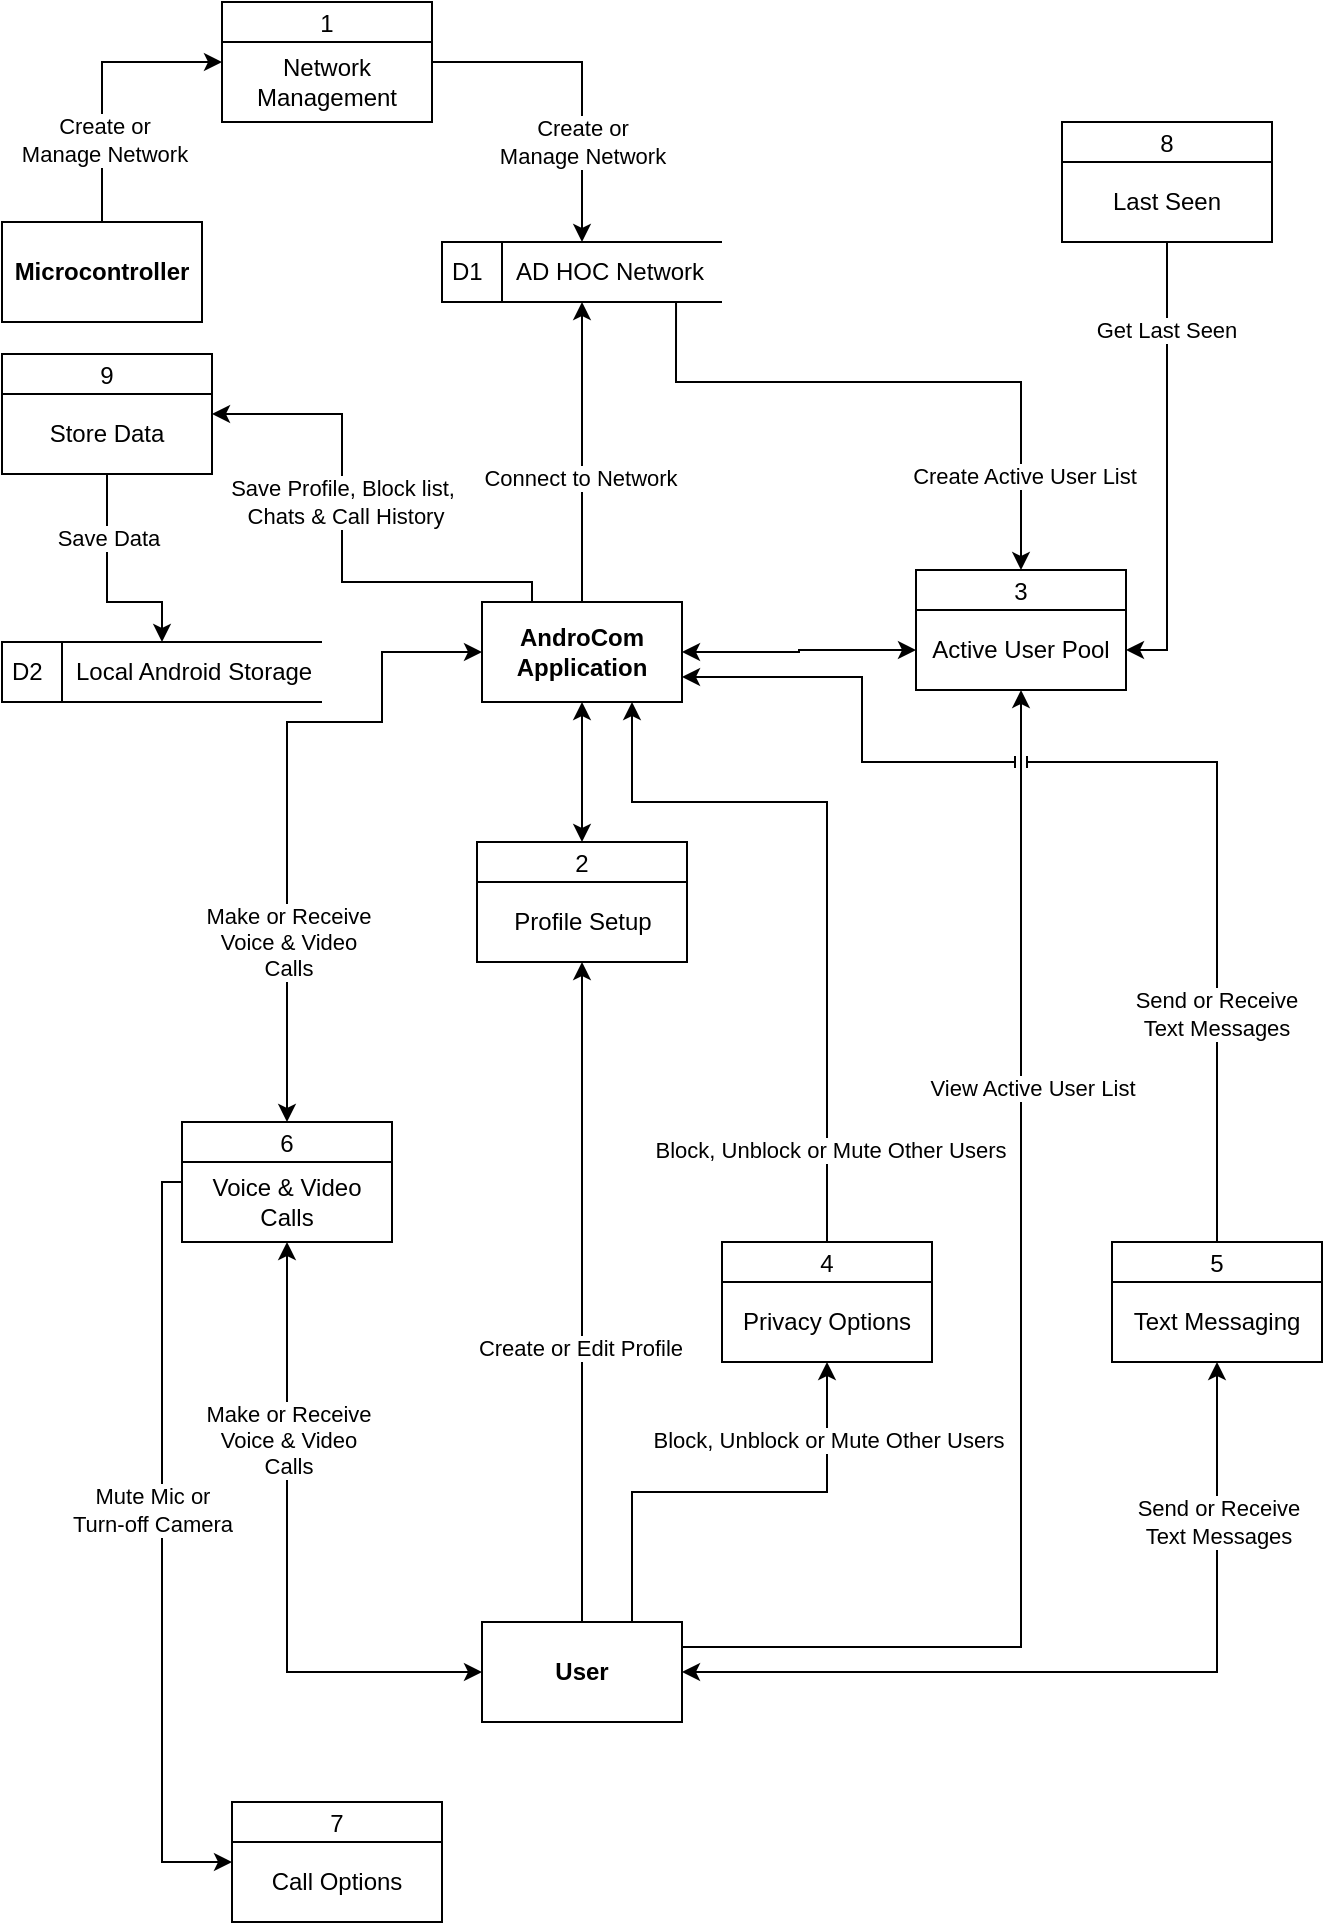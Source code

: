 <mxfile version="22.0.8" type="device">
  <diagram name="Page-1" id="Umyq1f_er-EB1pPoDHaO">
    <mxGraphModel dx="765" dy="1516" grid="1" gridSize="10" guides="1" tooltips="1" connect="1" arrows="1" fold="1" page="1" pageScale="1" pageWidth="850" pageHeight="1100" math="0" shadow="0">
      <root>
        <mxCell id="0" />
        <mxCell id="1" parent="0" />
        <mxCell id="Icv-aGipXtUuHoMX8zvs-42" style="edgeStyle=orthogonalEdgeStyle;rounded=0;orthogonalLoop=1;jettySize=auto;html=1;exitX=0.5;exitY=0;exitDx=0;exitDy=0;entryX=0;entryY=0.25;entryDx=0;entryDy=0;" parent="1" source="Icv-aGipXtUuHoMX8zvs-1" target="Icv-aGipXtUuHoMX8zvs-41" edge="1">
          <mxGeometry relative="1" as="geometry" />
        </mxCell>
        <mxCell id="Icv-aGipXtUuHoMX8zvs-44" value="Create or &lt;br&gt;Manage Network&lt;br&gt;" style="edgeLabel;html=1;align=center;verticalAlign=middle;resizable=0;points=[];" parent="Icv-aGipXtUuHoMX8zvs-42" vertex="1" connectable="0">
          <mxGeometry x="-0.414" y="-1" relative="1" as="geometry">
            <mxPoint as="offset" />
          </mxGeometry>
        </mxCell>
        <mxCell id="Icv-aGipXtUuHoMX8zvs-1" value="&lt;b&gt;Microcontroller&lt;/b&gt;" style="html=1;dashed=0;whiteSpace=wrap;" parent="1" vertex="1">
          <mxGeometry x="40" y="80" width="100" height="50" as="geometry" />
        </mxCell>
        <mxCell id="Icv-aGipXtUuHoMX8zvs-2" value="D1&amp;nbsp; &amp;nbsp; &amp;nbsp;AD HOC Network" style="html=1;dashed=0;whiteSpace=wrap;shape=mxgraph.dfd.dataStoreID;align=left;spacingLeft=3;points=[[0,0],[0.5,0],[1,0],[0,0.5],[1,0.5],[0,1],[0.5,1],[1,1]];" parent="1" vertex="1">
          <mxGeometry x="260" y="90" width="140" height="30" as="geometry" />
        </mxCell>
        <mxCell id="Icv-aGipXtUuHoMX8zvs-11" style="edgeStyle=orthogonalEdgeStyle;rounded=0;orthogonalLoop=1;jettySize=auto;html=1;exitX=0.5;exitY=0;exitDx=0;exitDy=0;entryX=0.5;entryY=1;entryDx=0;entryDy=0;" parent="1" source="Icv-aGipXtUuHoMX8zvs-5" target="Icv-aGipXtUuHoMX8zvs-10" edge="1">
          <mxGeometry relative="1" as="geometry" />
        </mxCell>
        <mxCell id="Icv-aGipXtUuHoMX8zvs-15" value="Create or Edit Profile" style="edgeLabel;html=1;align=center;verticalAlign=middle;resizable=0;points=[];" parent="Icv-aGipXtUuHoMX8zvs-11" vertex="1" connectable="0">
          <mxGeometry x="-0.167" y="1" relative="1" as="geometry">
            <mxPoint as="offset" />
          </mxGeometry>
        </mxCell>
        <mxCell id="Icv-aGipXtUuHoMX8zvs-31" style="edgeStyle=orthogonalEdgeStyle;rounded=0;orthogonalLoop=1;jettySize=auto;html=1;exitX=0.75;exitY=0;exitDx=0;exitDy=0;entryX=0.5;entryY=1;entryDx=0;entryDy=0;" parent="1" source="Icv-aGipXtUuHoMX8zvs-5" target="Icv-aGipXtUuHoMX8zvs-30" edge="1">
          <mxGeometry relative="1" as="geometry" />
        </mxCell>
        <mxCell id="Icv-aGipXtUuHoMX8zvs-32" value="Block, Unblock or Mute Other Users" style="edgeLabel;html=1;align=center;verticalAlign=middle;resizable=0;points=[];" parent="Icv-aGipXtUuHoMX8zvs-31" vertex="1" connectable="0">
          <mxGeometry x="0.579" y="-3" relative="1" as="geometry">
            <mxPoint x="-3" y="-9" as="offset" />
          </mxGeometry>
        </mxCell>
        <mxCell id="Icv-aGipXtUuHoMX8zvs-46" style="edgeStyle=orthogonalEdgeStyle;rounded=0;orthogonalLoop=1;jettySize=auto;html=1;exitX=1;exitY=0.5;exitDx=0;exitDy=0;entryX=0.5;entryY=1;entryDx=0;entryDy=0;startArrow=classic;startFill=1;" parent="1" source="Icv-aGipXtUuHoMX8zvs-5" target="Icv-aGipXtUuHoMX8zvs-39" edge="1">
          <mxGeometry relative="1" as="geometry" />
        </mxCell>
        <mxCell id="Icv-aGipXtUuHoMX8zvs-53" style="edgeStyle=orthogonalEdgeStyle;rounded=0;orthogonalLoop=1;jettySize=auto;html=1;exitX=0;exitY=0.5;exitDx=0;exitDy=0;entryX=0.5;entryY=1;entryDx=0;entryDy=0;startArrow=classic;startFill=1;" parent="1" source="Icv-aGipXtUuHoMX8zvs-5" target="Icv-aGipXtUuHoMX8zvs-51" edge="1">
          <mxGeometry relative="1" as="geometry" />
        </mxCell>
        <mxCell id="Icv-aGipXtUuHoMX8zvs-54" value="Make or Receive&lt;br&gt;Voice &amp;amp; Video&lt;br&gt;Calls" style="edgeLabel;html=1;align=center;verticalAlign=middle;resizable=0;points=[];" parent="Icv-aGipXtUuHoMX8zvs-53" vertex="1" connectable="0">
          <mxGeometry x="0.369" relative="1" as="geometry">
            <mxPoint as="offset" />
          </mxGeometry>
        </mxCell>
        <mxCell id="Icv-aGipXtUuHoMX8zvs-5" value="&lt;b&gt;User&lt;/b&gt;" style="html=1;dashed=0;whiteSpace=wrap;" parent="1" vertex="1">
          <mxGeometry x="280" y="780" width="100" height="50" as="geometry" />
        </mxCell>
        <mxCell id="Icv-aGipXtUuHoMX8zvs-7" style="edgeStyle=orthogonalEdgeStyle;rounded=0;orthogonalLoop=1;jettySize=auto;html=1;exitX=0.5;exitY=0;exitDx=0;exitDy=0;entryX=0.5;entryY=1;entryDx=0;entryDy=0;" parent="1" source="Icv-aGipXtUuHoMX8zvs-6" target="Icv-aGipXtUuHoMX8zvs-2" edge="1">
          <mxGeometry relative="1" as="geometry" />
        </mxCell>
        <mxCell id="Icv-aGipXtUuHoMX8zvs-8" value="Connect to Network" style="edgeLabel;html=1;align=center;verticalAlign=middle;resizable=0;points=[];" parent="Icv-aGipXtUuHoMX8zvs-7" vertex="1" connectable="0">
          <mxGeometry x="-0.173" y="1" relative="1" as="geometry">
            <mxPoint as="offset" />
          </mxGeometry>
        </mxCell>
        <mxCell id="Icv-aGipXtUuHoMX8zvs-33" style="edgeStyle=orthogonalEdgeStyle;rounded=0;orthogonalLoop=1;jettySize=auto;html=1;exitX=0.5;exitY=0;exitDx=0;exitDy=0;entryX=0.75;entryY=1;entryDx=0;entryDy=0;" parent="1" source="Icv-aGipXtUuHoMX8zvs-29" target="Icv-aGipXtUuHoMX8zvs-6" edge="1">
          <mxGeometry relative="1" as="geometry">
            <Array as="points">
              <mxPoint x="453" y="370" />
              <mxPoint x="355" y="370" />
            </Array>
          </mxGeometry>
        </mxCell>
        <mxCell id="it1YCi2qY0zrmNpoDYlU-3" style="edgeStyle=orthogonalEdgeStyle;rounded=0;orthogonalLoop=1;jettySize=auto;html=1;exitX=0.25;exitY=0;exitDx=0;exitDy=0;entryX=1;entryY=0.25;entryDx=0;entryDy=0;" edge="1" parent="1" source="Icv-aGipXtUuHoMX8zvs-6" target="it1YCi2qY0zrmNpoDYlU-2">
          <mxGeometry relative="1" as="geometry">
            <Array as="points">
              <mxPoint x="305" y="260" />
              <mxPoint x="210" y="260" />
              <mxPoint x="210" y="176" />
            </Array>
          </mxGeometry>
        </mxCell>
        <mxCell id="it1YCi2qY0zrmNpoDYlU-4" value="Save Profile, Block list,&lt;br&gt;&amp;nbsp;Chats &amp;amp; Call History" style="edgeLabel;html=1;align=center;verticalAlign=middle;resizable=0;points=[];" vertex="1" connectable="0" parent="it1YCi2qY0zrmNpoDYlU-3">
          <mxGeometry x="0.039" relative="1" as="geometry">
            <mxPoint y="-13" as="offset" />
          </mxGeometry>
        </mxCell>
        <mxCell id="Icv-aGipXtUuHoMX8zvs-6" value="&lt;b&gt;AndroCom Application&lt;/b&gt;" style="html=1;dashed=0;whiteSpace=wrap;" parent="1" vertex="1">
          <mxGeometry x="280" y="270" width="100" height="50" as="geometry" />
        </mxCell>
        <mxCell id="Icv-aGipXtUuHoMX8zvs-12" style="edgeStyle=orthogonalEdgeStyle;rounded=0;orthogonalLoop=1;jettySize=auto;html=1;exitX=0.5;exitY=0;exitDx=0;exitDy=0;entryX=0.5;entryY=1;entryDx=0;entryDy=0;startArrow=classic;startFill=1;" parent="1" source="Icv-aGipXtUuHoMX8zvs-10" target="Icv-aGipXtUuHoMX8zvs-6" edge="1">
          <mxGeometry relative="1" as="geometry" />
        </mxCell>
        <mxCell id="Icv-aGipXtUuHoMX8zvs-10" value="2" style="swimlane;fontStyle=0;childLayout=stackLayout;horizontal=1;startSize=20;fillColor=#ffffff;horizontalStack=0;resizeParent=1;resizeParentMax=0;resizeLast=0;collapsible=0;marginBottom=0;swimlaneFillColor=#ffffff;" parent="1" vertex="1">
          <mxGeometry x="277.5" y="390" width="105" height="60" as="geometry" />
        </mxCell>
        <mxCell id="Icv-aGipXtUuHoMX8zvs-13" value="Profile Setup" style="text;html=1;strokeColor=none;fillColor=none;align=center;verticalAlign=middle;whiteSpace=wrap;rounded=0;" parent="Icv-aGipXtUuHoMX8zvs-10" vertex="1">
          <mxGeometry y="20" width="105" height="40" as="geometry" />
        </mxCell>
        <mxCell id="Icv-aGipXtUuHoMX8zvs-18" value="3" style="swimlane;fontStyle=0;childLayout=stackLayout;horizontal=1;startSize=20;fillColor=#ffffff;horizontalStack=0;resizeParent=1;resizeParentMax=0;resizeLast=0;collapsible=0;marginBottom=0;swimlaneFillColor=#ffffff;" parent="1" vertex="1">
          <mxGeometry x="497" y="254" width="105" height="60" as="geometry" />
        </mxCell>
        <mxCell id="Icv-aGipXtUuHoMX8zvs-19" value="Active User Pool" style="text;html=1;strokeColor=none;fillColor=none;align=center;verticalAlign=middle;whiteSpace=wrap;rounded=0;" parent="Icv-aGipXtUuHoMX8zvs-18" vertex="1">
          <mxGeometry y="20" width="105" height="40" as="geometry" />
        </mxCell>
        <mxCell id="Icv-aGipXtUuHoMX8zvs-20" style="edgeStyle=orthogonalEdgeStyle;rounded=0;orthogonalLoop=1;jettySize=auto;html=1;exitX=0.643;exitY=1;exitDx=0;exitDy=0;exitPerimeter=0;entryX=0.5;entryY=0;entryDx=0;entryDy=0;" parent="1" target="Icv-aGipXtUuHoMX8zvs-18" edge="1">
          <mxGeometry relative="1" as="geometry">
            <mxPoint x="377.02" y="120" as="sourcePoint" />
            <mxPoint x="542.5" y="255" as="targetPoint" />
            <Array as="points">
              <mxPoint x="377" y="160" />
              <mxPoint x="550" y="160" />
            </Array>
          </mxGeometry>
        </mxCell>
        <mxCell id="Icv-aGipXtUuHoMX8zvs-22" value="Create Active User List" style="edgeLabel;html=1;align=center;verticalAlign=middle;resizable=0;points=[];" parent="Icv-aGipXtUuHoMX8zvs-20" vertex="1" connectable="0">
          <mxGeometry x="0.692" y="1" relative="1" as="geometry">
            <mxPoint as="offset" />
          </mxGeometry>
        </mxCell>
        <mxCell id="Icv-aGipXtUuHoMX8zvs-24" style="edgeStyle=orthogonalEdgeStyle;rounded=0;orthogonalLoop=1;jettySize=auto;html=1;exitX=0;exitY=0.5;exitDx=0;exitDy=0;startArrow=classic;startFill=1;" parent="1" source="Icv-aGipXtUuHoMX8zvs-19" target="Icv-aGipXtUuHoMX8zvs-6" edge="1">
          <mxGeometry relative="1" as="geometry" />
        </mxCell>
        <mxCell id="Icv-aGipXtUuHoMX8zvs-26" style="edgeStyle=orthogonalEdgeStyle;rounded=0;orthogonalLoop=1;jettySize=auto;html=1;exitX=1;exitY=0.25;exitDx=0;exitDy=0;entryX=0.5;entryY=1;entryDx=0;entryDy=0;" parent="1" source="Icv-aGipXtUuHoMX8zvs-5" target="Icv-aGipXtUuHoMX8zvs-19" edge="1">
          <mxGeometry relative="1" as="geometry">
            <mxPoint x="550" y="350" as="targetPoint" />
            <Array as="points">
              <mxPoint x="550" y="792" />
            </Array>
          </mxGeometry>
        </mxCell>
        <mxCell id="Icv-aGipXtUuHoMX8zvs-27" value="View Active User List" style="edgeLabel;html=1;align=center;verticalAlign=middle;resizable=0;points=[];" parent="Icv-aGipXtUuHoMX8zvs-26" vertex="1" connectable="0">
          <mxGeometry x="0.391" y="-4" relative="1" as="geometry">
            <mxPoint x="1" y="1" as="offset" />
          </mxGeometry>
        </mxCell>
        <mxCell id="Icv-aGipXtUuHoMX8zvs-29" value="4" style="swimlane;fontStyle=0;childLayout=stackLayout;horizontal=1;startSize=20;fillColor=#ffffff;horizontalStack=0;resizeParent=1;resizeParentMax=0;resizeLast=0;collapsible=0;marginBottom=0;swimlaneFillColor=#ffffff;" parent="1" vertex="1">
          <mxGeometry x="400" y="590" width="105" height="60" as="geometry" />
        </mxCell>
        <mxCell id="Icv-aGipXtUuHoMX8zvs-30" value="Privacy Options" style="text;html=1;strokeColor=none;fillColor=none;align=center;verticalAlign=middle;whiteSpace=wrap;rounded=0;" parent="Icv-aGipXtUuHoMX8zvs-29" vertex="1">
          <mxGeometry y="20" width="105" height="40" as="geometry" />
        </mxCell>
        <mxCell id="Icv-aGipXtUuHoMX8zvs-34" value="Block, Unblock or Mute Other Users" style="edgeLabel;html=1;align=center;verticalAlign=middle;resizable=0;points=[];" parent="1" vertex="1" connectable="0">
          <mxGeometry x="453.541" y="543.553" as="geometry" />
        </mxCell>
        <mxCell id="Icv-aGipXtUuHoMX8zvs-35" value="D2&amp;nbsp; &amp;nbsp; &amp;nbsp;Local Android Storage" style="html=1;dashed=0;whiteSpace=wrap;shape=mxgraph.dfd.dataStoreID;align=left;spacingLeft=3;points=[[0,0],[0.5,0],[1,0],[0,0.5],[1,0.5],[0,1],[0.5,1],[1,1]];" parent="1" vertex="1">
          <mxGeometry x="40" y="290" width="160" height="30" as="geometry" />
        </mxCell>
        <mxCell id="Icv-aGipXtUuHoMX8zvs-47" style="edgeStyle=orthogonalEdgeStyle;rounded=0;orthogonalLoop=1;jettySize=auto;html=1;exitX=0.5;exitY=0;exitDx=0;exitDy=0;entryX=1;entryY=0.75;entryDx=0;entryDy=0;jumpStyle=line;startArrow=classic;startFill=1;" parent="1" target="Icv-aGipXtUuHoMX8zvs-6" edge="1">
          <mxGeometry relative="1" as="geometry">
            <mxPoint x="380" y="350.0" as="targetPoint" />
            <mxPoint x="647.5" y="632.5" as="sourcePoint" />
            <Array as="points">
              <mxPoint x="647" y="350" />
              <mxPoint x="470" y="350" />
              <mxPoint x="470" y="308" />
            </Array>
          </mxGeometry>
        </mxCell>
        <mxCell id="Icv-aGipXtUuHoMX8zvs-48" value="Send or Receive&lt;br&gt;Text Messages" style="edgeLabel;html=1;align=center;verticalAlign=middle;resizable=0;points=[];" parent="Icv-aGipXtUuHoMX8zvs-47" vertex="1" connectable="0">
          <mxGeometry x="-0.471" y="1" relative="1" as="geometry">
            <mxPoint as="offset" />
          </mxGeometry>
        </mxCell>
        <mxCell id="Icv-aGipXtUuHoMX8zvs-38" value="5" style="swimlane;fontStyle=0;childLayout=stackLayout;horizontal=1;startSize=20;fillColor=#ffffff;horizontalStack=0;resizeParent=1;resizeParentMax=0;resizeLast=0;collapsible=0;marginBottom=0;swimlaneFillColor=#ffffff;" parent="1" vertex="1">
          <mxGeometry x="595" y="590" width="105" height="60" as="geometry" />
        </mxCell>
        <mxCell id="Icv-aGipXtUuHoMX8zvs-39" value="Text Messaging" style="text;html=1;strokeColor=none;fillColor=none;align=center;verticalAlign=middle;whiteSpace=wrap;rounded=0;" parent="Icv-aGipXtUuHoMX8zvs-38" vertex="1">
          <mxGeometry y="20" width="105" height="40" as="geometry" />
        </mxCell>
        <mxCell id="Icv-aGipXtUuHoMX8zvs-40" value="1" style="swimlane;fontStyle=0;childLayout=stackLayout;horizontal=1;startSize=20;fillColor=#ffffff;horizontalStack=0;resizeParent=1;resizeParentMax=0;resizeLast=0;collapsible=0;marginBottom=0;swimlaneFillColor=#ffffff;" parent="1" vertex="1">
          <mxGeometry x="150" y="-30" width="105" height="60" as="geometry" />
        </mxCell>
        <mxCell id="Icv-aGipXtUuHoMX8zvs-41" value="Network Management" style="text;html=1;strokeColor=none;fillColor=none;align=center;verticalAlign=middle;whiteSpace=wrap;rounded=0;" parent="Icv-aGipXtUuHoMX8zvs-40" vertex="1">
          <mxGeometry y="20" width="105" height="40" as="geometry" />
        </mxCell>
        <mxCell id="Icv-aGipXtUuHoMX8zvs-43" style="edgeStyle=orthogonalEdgeStyle;rounded=0;orthogonalLoop=1;jettySize=auto;html=1;exitX=1;exitY=0.25;exitDx=0;exitDy=0;entryX=0.5;entryY=0;entryDx=0;entryDy=0;" parent="1" source="Icv-aGipXtUuHoMX8zvs-41" target="Icv-aGipXtUuHoMX8zvs-2" edge="1">
          <mxGeometry relative="1" as="geometry" />
        </mxCell>
        <mxCell id="Icv-aGipXtUuHoMX8zvs-45" value="Create or &lt;br&gt;Manage Network&lt;br&gt;" style="edgeLabel;html=1;align=center;verticalAlign=middle;resizable=0;points=[];" parent="1" vertex="1" connectable="0">
          <mxGeometry x="330" y="40.002" as="geometry" />
        </mxCell>
        <mxCell id="Icv-aGipXtUuHoMX8zvs-49" value="Send or Receive&lt;br&gt;Text Messages" style="edgeLabel;html=1;align=center;verticalAlign=middle;resizable=0;points=[];" parent="1" vertex="1" connectable="0">
          <mxGeometry x="647.495" y="729.998" as="geometry" />
        </mxCell>
        <mxCell id="Icv-aGipXtUuHoMX8zvs-52" style="edgeStyle=orthogonalEdgeStyle;rounded=0;orthogonalLoop=1;jettySize=auto;html=1;exitX=0.5;exitY=0;exitDx=0;exitDy=0;entryX=0;entryY=0.5;entryDx=0;entryDy=0;startArrow=classic;startFill=1;" parent="1" source="Icv-aGipXtUuHoMX8zvs-50" target="Icv-aGipXtUuHoMX8zvs-6" edge="1">
          <mxGeometry relative="1" as="geometry">
            <Array as="points">
              <mxPoint x="183" y="330" />
              <mxPoint x="230" y="330" />
              <mxPoint x="230" y="295" />
            </Array>
          </mxGeometry>
        </mxCell>
        <mxCell id="Icv-aGipXtUuHoMX8zvs-50" value="6" style="swimlane;fontStyle=0;childLayout=stackLayout;horizontal=1;startSize=20;fillColor=#ffffff;horizontalStack=0;resizeParent=1;resizeParentMax=0;resizeLast=0;collapsible=0;marginBottom=0;swimlaneFillColor=#ffffff;" parent="1" vertex="1">
          <mxGeometry x="130" y="530" width="105" height="60" as="geometry" />
        </mxCell>
        <mxCell id="Icv-aGipXtUuHoMX8zvs-51" value="Voice &amp;amp; Video Calls" style="text;html=1;strokeColor=none;fillColor=none;align=center;verticalAlign=middle;whiteSpace=wrap;rounded=0;" parent="Icv-aGipXtUuHoMX8zvs-50" vertex="1">
          <mxGeometry y="20" width="105" height="40" as="geometry" />
        </mxCell>
        <mxCell id="Icv-aGipXtUuHoMX8zvs-55" value="Make or Receive&lt;br&gt;Voice &amp;amp; Video&lt;br&gt;Calls" style="edgeLabel;html=1;align=center;verticalAlign=middle;resizable=0;points=[];" parent="1" vertex="1" connectable="0">
          <mxGeometry x="182.502" y="439.999" as="geometry" />
        </mxCell>
        <mxCell id="Icv-aGipXtUuHoMX8zvs-56" value="7" style="swimlane;fontStyle=0;childLayout=stackLayout;horizontal=1;startSize=20;fillColor=#ffffff;horizontalStack=0;resizeParent=1;resizeParentMax=0;resizeLast=0;collapsible=0;marginBottom=0;swimlaneFillColor=#ffffff;" parent="1" vertex="1">
          <mxGeometry x="155" y="870" width="105" height="60" as="geometry" />
        </mxCell>
        <mxCell id="Icv-aGipXtUuHoMX8zvs-57" value="Call Options" style="text;html=1;strokeColor=none;fillColor=none;align=center;verticalAlign=middle;whiteSpace=wrap;rounded=0;" parent="Icv-aGipXtUuHoMX8zvs-56" vertex="1">
          <mxGeometry y="20" width="105" height="40" as="geometry" />
        </mxCell>
        <mxCell id="Icv-aGipXtUuHoMX8zvs-58" style="edgeStyle=orthogonalEdgeStyle;rounded=0;orthogonalLoop=1;jettySize=auto;html=1;exitX=0;exitY=0.25;exitDx=0;exitDy=0;entryX=0;entryY=0.25;entryDx=0;entryDy=0;" parent="1" source="Icv-aGipXtUuHoMX8zvs-51" target="Icv-aGipXtUuHoMX8zvs-57" edge="1">
          <mxGeometry relative="1" as="geometry">
            <Array as="points">
              <mxPoint x="120" y="560" />
              <mxPoint x="120" y="900" />
            </Array>
          </mxGeometry>
        </mxCell>
        <mxCell id="Icv-aGipXtUuHoMX8zvs-60" value="Mute Mic or &lt;br&gt;Turn-off Camera" style="edgeLabel;html=1;align=center;verticalAlign=middle;resizable=0;points=[];" parent="Icv-aGipXtUuHoMX8zvs-58" vertex="1" connectable="0">
          <mxGeometry x="-0.1" relative="1" as="geometry">
            <mxPoint x="-5" as="offset" />
          </mxGeometry>
        </mxCell>
        <mxCell id="Icv-aGipXtUuHoMX8zvs-61" value="8" style="swimlane;fontStyle=0;childLayout=stackLayout;horizontal=1;startSize=20;fillColor=#ffffff;horizontalStack=0;resizeParent=1;resizeParentMax=0;resizeLast=0;collapsible=0;marginBottom=0;swimlaneFillColor=#ffffff;" parent="1" vertex="1">
          <mxGeometry x="570" y="30" width="105" height="60" as="geometry" />
        </mxCell>
        <mxCell id="Icv-aGipXtUuHoMX8zvs-62" value="Last Seen" style="text;html=1;strokeColor=none;fillColor=none;align=center;verticalAlign=middle;whiteSpace=wrap;rounded=0;" parent="Icv-aGipXtUuHoMX8zvs-61" vertex="1">
          <mxGeometry y="20" width="105" height="40" as="geometry" />
        </mxCell>
        <mxCell id="Icv-aGipXtUuHoMX8zvs-63" style="edgeStyle=orthogonalEdgeStyle;rounded=0;orthogonalLoop=1;jettySize=auto;html=1;exitX=0.5;exitY=1;exitDx=0;exitDy=0;entryX=1;entryY=0.5;entryDx=0;entryDy=0;" parent="1" source="Icv-aGipXtUuHoMX8zvs-62" target="Icv-aGipXtUuHoMX8zvs-19" edge="1">
          <mxGeometry relative="1" as="geometry" />
        </mxCell>
        <mxCell id="Icv-aGipXtUuHoMX8zvs-64" value="Get Last Seen" style="edgeLabel;html=1;align=center;verticalAlign=middle;resizable=0;points=[];" parent="Icv-aGipXtUuHoMX8zvs-63" vertex="1" connectable="0">
          <mxGeometry x="-0.612" y="-1" relative="1" as="geometry">
            <mxPoint as="offset" />
          </mxGeometry>
        </mxCell>
        <mxCell id="it1YCi2qY0zrmNpoDYlU-1" value="9" style="swimlane;fontStyle=0;childLayout=stackLayout;horizontal=1;startSize=20;fillColor=#ffffff;horizontalStack=0;resizeParent=1;resizeParentMax=0;resizeLast=0;collapsible=0;marginBottom=0;swimlaneFillColor=#ffffff;" vertex="1" parent="1">
          <mxGeometry x="40" y="146" width="105" height="60" as="geometry" />
        </mxCell>
        <mxCell id="it1YCi2qY0zrmNpoDYlU-2" value="Store Data" style="text;html=1;strokeColor=none;fillColor=none;align=center;verticalAlign=middle;whiteSpace=wrap;rounded=0;" vertex="1" parent="it1YCi2qY0zrmNpoDYlU-1">
          <mxGeometry y="20" width="105" height="40" as="geometry" />
        </mxCell>
        <mxCell id="it1YCi2qY0zrmNpoDYlU-5" style="edgeStyle=orthogonalEdgeStyle;rounded=0;orthogonalLoop=1;jettySize=auto;html=1;exitX=0.5;exitY=1;exitDx=0;exitDy=0;entryX=0.5;entryY=0;entryDx=0;entryDy=0;" edge="1" parent="1" source="it1YCi2qY0zrmNpoDYlU-2" target="Icv-aGipXtUuHoMX8zvs-35">
          <mxGeometry relative="1" as="geometry">
            <Array as="points">
              <mxPoint x="93" y="270" />
              <mxPoint x="120" y="270" />
            </Array>
          </mxGeometry>
        </mxCell>
        <mxCell id="it1YCi2qY0zrmNpoDYlU-6" value="Save Data" style="edgeLabel;html=1;align=center;verticalAlign=middle;resizable=0;points=[];" vertex="1" connectable="0" parent="it1YCi2qY0zrmNpoDYlU-5">
          <mxGeometry x="-0.426" relative="1" as="geometry">
            <mxPoint as="offset" />
          </mxGeometry>
        </mxCell>
      </root>
    </mxGraphModel>
  </diagram>
</mxfile>
